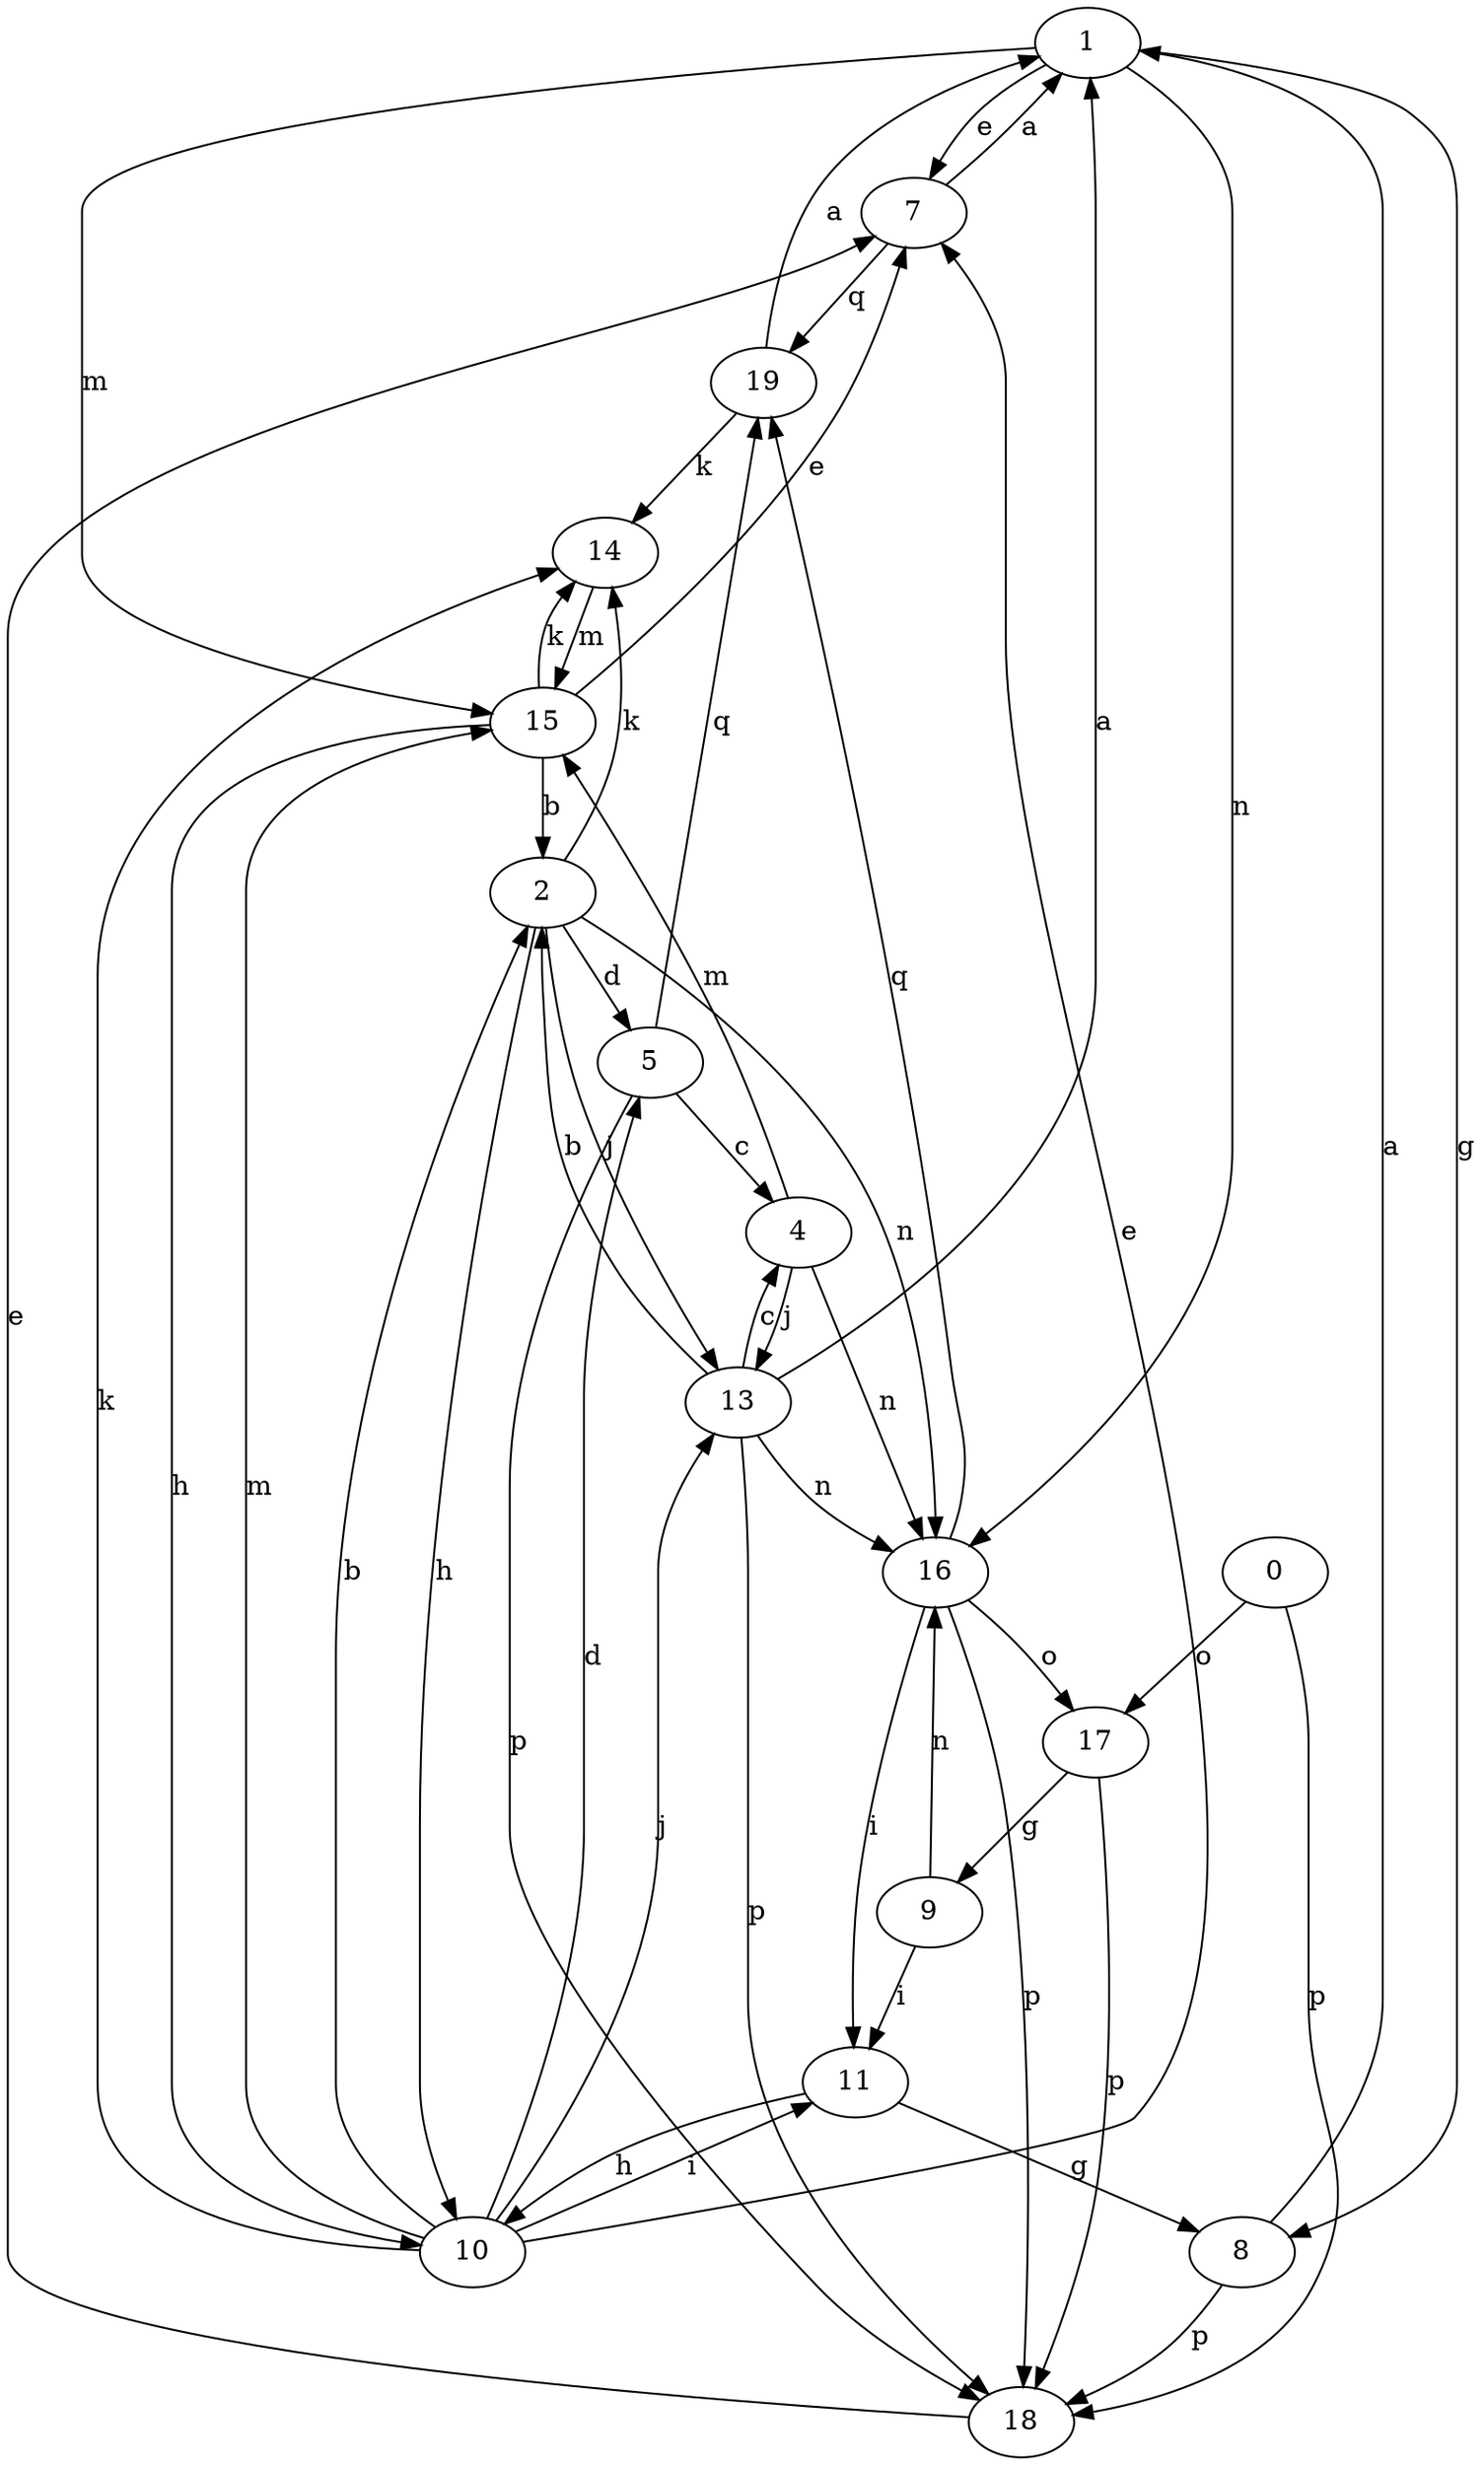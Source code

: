 strict digraph  {
1;
0;
2;
4;
5;
7;
8;
9;
10;
11;
13;
14;
15;
16;
17;
18;
19;
1 -> 7  [label=e];
1 -> 8  [label=g];
1 -> 15  [label=m];
1 -> 16  [label=n];
0 -> 17  [label=o];
0 -> 18  [label=p];
2 -> 5  [label=d];
2 -> 10  [label=h];
2 -> 13  [label=j];
2 -> 14  [label=k];
2 -> 16  [label=n];
4 -> 13  [label=j];
4 -> 15  [label=m];
4 -> 16  [label=n];
5 -> 4  [label=c];
5 -> 18  [label=p];
5 -> 19  [label=q];
7 -> 1  [label=a];
7 -> 19  [label=q];
8 -> 1  [label=a];
8 -> 18  [label=p];
9 -> 11  [label=i];
9 -> 16  [label=n];
10 -> 2  [label=b];
10 -> 5  [label=d];
10 -> 7  [label=e];
10 -> 11  [label=i];
10 -> 13  [label=j];
10 -> 14  [label=k];
10 -> 15  [label=m];
11 -> 8  [label=g];
11 -> 10  [label=h];
13 -> 1  [label=a];
13 -> 2  [label=b];
13 -> 4  [label=c];
13 -> 16  [label=n];
13 -> 18  [label=p];
14 -> 15  [label=m];
15 -> 2  [label=b];
15 -> 7  [label=e];
15 -> 10  [label=h];
15 -> 14  [label=k];
16 -> 11  [label=i];
16 -> 17  [label=o];
16 -> 18  [label=p];
16 -> 19  [label=q];
17 -> 9  [label=g];
17 -> 18  [label=p];
18 -> 7  [label=e];
19 -> 1  [label=a];
19 -> 14  [label=k];
}
